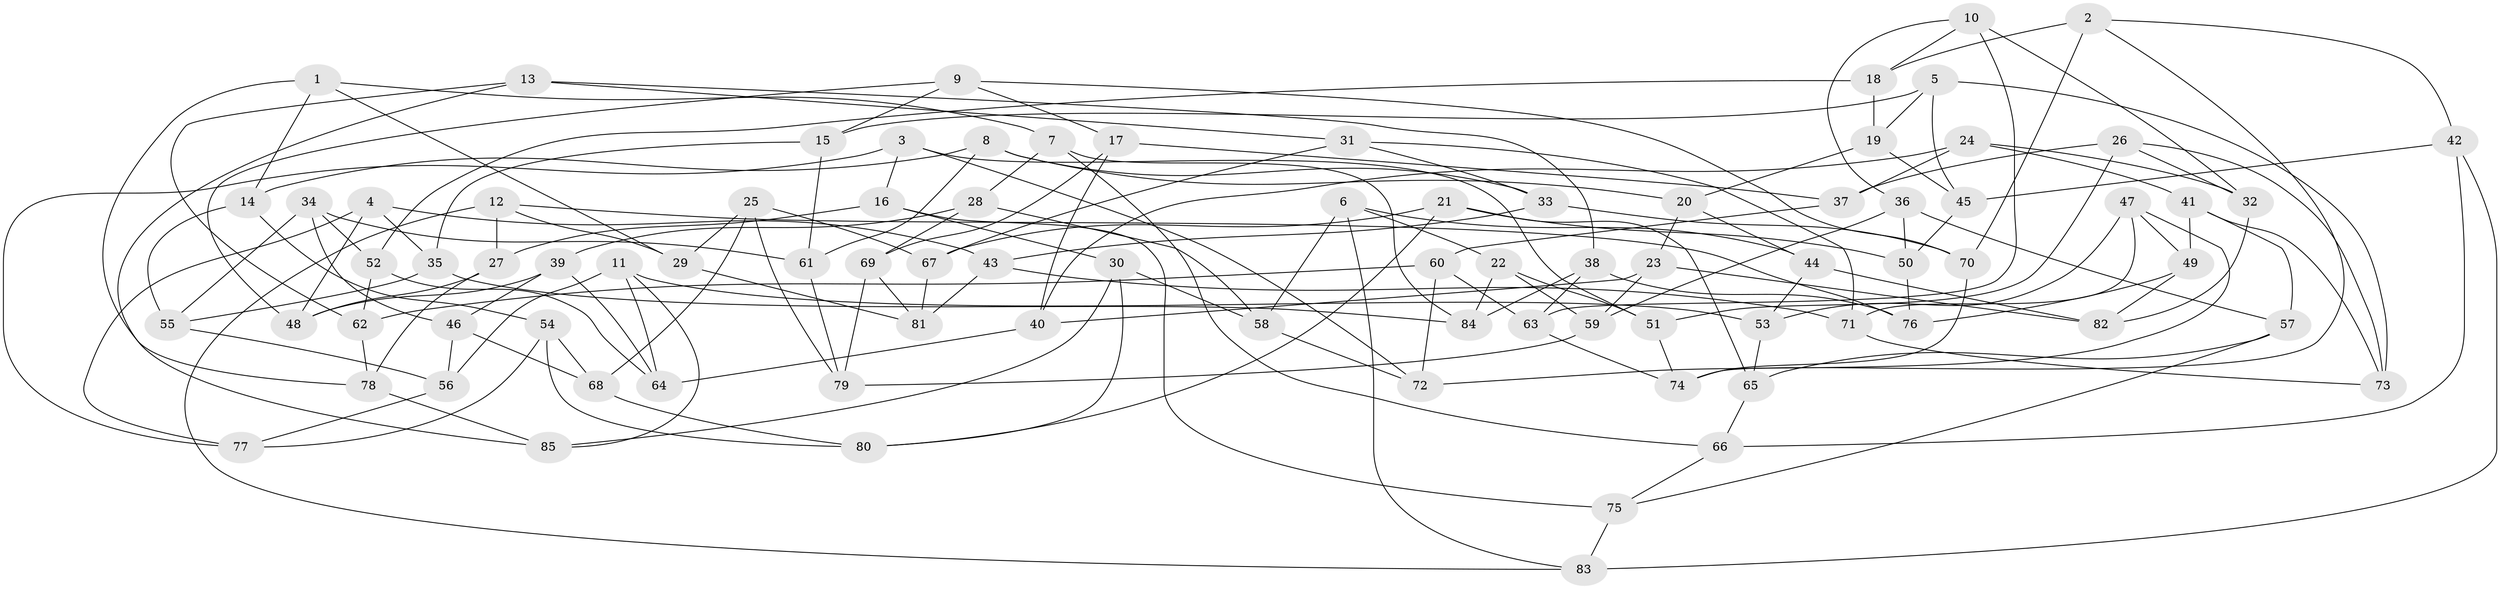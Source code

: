 // coarse degree distribution, {4: 0.37735849056603776, 3: 0.018867924528301886, 6: 0.5094339622641509, 5: 0.09433962264150944}
// Generated by graph-tools (version 1.1) at 2025/42/03/06/25 10:42:18]
// undirected, 85 vertices, 170 edges
graph export_dot {
graph [start="1"]
  node [color=gray90,style=filled];
  1;
  2;
  3;
  4;
  5;
  6;
  7;
  8;
  9;
  10;
  11;
  12;
  13;
  14;
  15;
  16;
  17;
  18;
  19;
  20;
  21;
  22;
  23;
  24;
  25;
  26;
  27;
  28;
  29;
  30;
  31;
  32;
  33;
  34;
  35;
  36;
  37;
  38;
  39;
  40;
  41;
  42;
  43;
  44;
  45;
  46;
  47;
  48;
  49;
  50;
  51;
  52;
  53;
  54;
  55;
  56;
  57;
  58;
  59;
  60;
  61;
  62;
  63;
  64;
  65;
  66;
  67;
  68;
  69;
  70;
  71;
  72;
  73;
  74;
  75;
  76;
  77;
  78;
  79;
  80;
  81;
  82;
  83;
  84;
  85;
  1 -- 14;
  1 -- 29;
  1 -- 78;
  1 -- 7;
  2 -- 42;
  2 -- 18;
  2 -- 74;
  2 -- 70;
  3 -- 72;
  3 -- 51;
  3 -- 77;
  3 -- 16;
  4 -- 35;
  4 -- 43;
  4 -- 77;
  4 -- 48;
  5 -- 73;
  5 -- 19;
  5 -- 15;
  5 -- 45;
  6 -- 58;
  6 -- 83;
  6 -- 44;
  6 -- 22;
  7 -- 28;
  7 -- 66;
  7 -- 84;
  8 -- 33;
  8 -- 14;
  8 -- 20;
  8 -- 61;
  9 -- 70;
  9 -- 48;
  9 -- 15;
  9 -- 17;
  10 -- 18;
  10 -- 32;
  10 -- 63;
  10 -- 36;
  11 -- 85;
  11 -- 64;
  11 -- 53;
  11 -- 56;
  12 -- 83;
  12 -- 27;
  12 -- 29;
  12 -- 76;
  13 -- 85;
  13 -- 62;
  13 -- 38;
  13 -- 31;
  14 -- 54;
  14 -- 55;
  15 -- 35;
  15 -- 61;
  16 -- 75;
  16 -- 30;
  16 -- 27;
  17 -- 69;
  17 -- 37;
  17 -- 40;
  18 -- 19;
  18 -- 52;
  19 -- 20;
  19 -- 45;
  20 -- 44;
  20 -- 23;
  21 -- 50;
  21 -- 65;
  21 -- 80;
  21 -- 67;
  22 -- 51;
  22 -- 84;
  22 -- 59;
  23 -- 59;
  23 -- 82;
  23 -- 40;
  24 -- 32;
  24 -- 41;
  24 -- 40;
  24 -- 37;
  25 -- 79;
  25 -- 67;
  25 -- 68;
  25 -- 29;
  26 -- 32;
  26 -- 37;
  26 -- 51;
  26 -- 73;
  27 -- 78;
  27 -- 48;
  28 -- 39;
  28 -- 58;
  28 -- 69;
  29 -- 81;
  30 -- 85;
  30 -- 80;
  30 -- 58;
  31 -- 33;
  31 -- 67;
  31 -- 71;
  32 -- 82;
  33 -- 70;
  33 -- 43;
  34 -- 52;
  34 -- 46;
  34 -- 55;
  34 -- 61;
  35 -- 55;
  35 -- 84;
  36 -- 57;
  36 -- 59;
  36 -- 50;
  37 -- 60;
  38 -- 84;
  38 -- 76;
  38 -- 63;
  39 -- 46;
  39 -- 48;
  39 -- 64;
  40 -- 64;
  41 -- 73;
  41 -- 49;
  41 -- 57;
  42 -- 45;
  42 -- 83;
  42 -- 66;
  43 -- 71;
  43 -- 81;
  44 -- 53;
  44 -- 82;
  45 -- 50;
  46 -- 56;
  46 -- 68;
  47 -- 72;
  47 -- 53;
  47 -- 49;
  47 -- 71;
  49 -- 82;
  49 -- 76;
  50 -- 76;
  51 -- 74;
  52 -- 64;
  52 -- 62;
  53 -- 65;
  54 -- 68;
  54 -- 77;
  54 -- 80;
  55 -- 56;
  56 -- 77;
  57 -- 75;
  57 -- 65;
  58 -- 72;
  59 -- 79;
  60 -- 62;
  60 -- 63;
  60 -- 72;
  61 -- 79;
  62 -- 78;
  63 -- 74;
  65 -- 66;
  66 -- 75;
  67 -- 81;
  68 -- 80;
  69 -- 79;
  69 -- 81;
  70 -- 74;
  71 -- 73;
  75 -- 83;
  78 -- 85;
}
